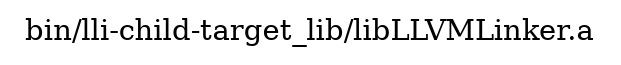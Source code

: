 digraph "bin/lli-child-target_lib/libLLVMLinker.a" {
	label="bin/lli-child-target_lib/libLLVMLinker.a";
	rankdir=LR;

}
